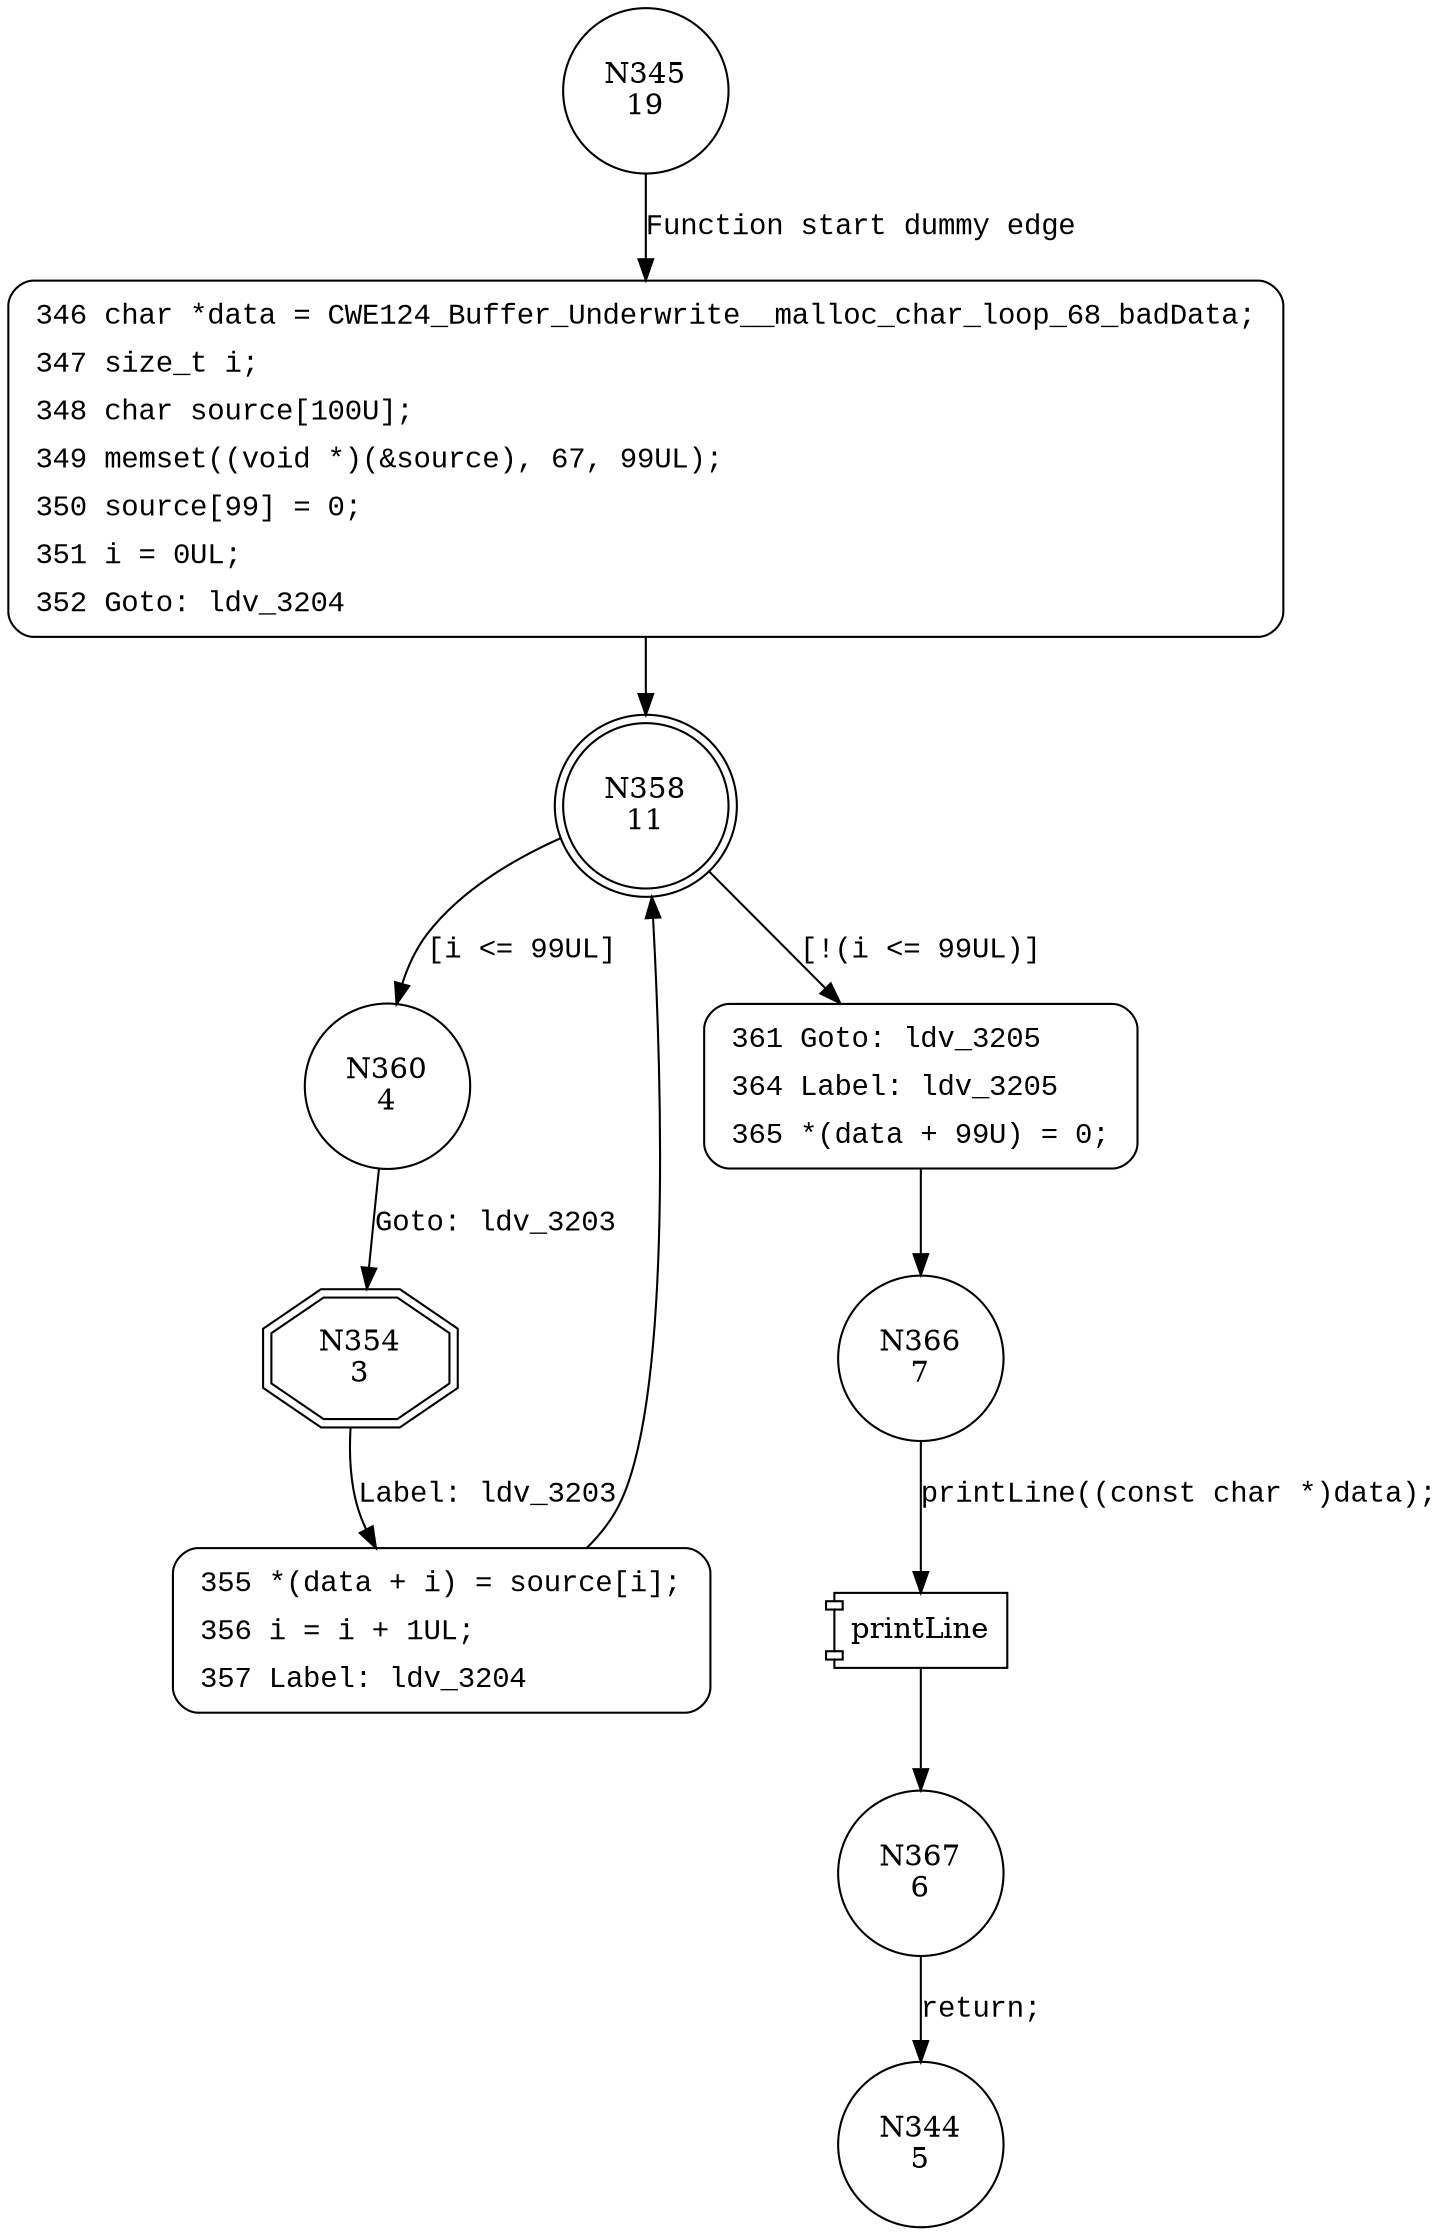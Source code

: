 digraph CWE124_Buffer_Underwrite__malloc_char_loop_68b_badSink {
345 [shape="circle" label="N345\n19"]
346 [shape="circle" label="N346\n18"]
358 [shape="doublecircle" label="N358\n11"]
360 [shape="circle" label="N360\n4"]
361 [shape="circle" label="N361\n10"]
366 [shape="circle" label="N366\n7"]
367 [shape="circle" label="N367\n6"]
354 [shape="doubleoctagon" label="N354\n3"]
355 [shape="circle" label="N355\n2"]
344 [shape="circle" label="N344\n5"]
346 [style="filled,bold" penwidth="1" fillcolor="white" fontname="Courier New" shape="Mrecord" label=<<table border="0" cellborder="0" cellpadding="3" bgcolor="white"><tr><td align="right">346</td><td align="left">char *data = CWE124_Buffer_Underwrite__malloc_char_loop_68_badData;</td></tr><tr><td align="right">347</td><td align="left">size_t i;</td></tr><tr><td align="right">348</td><td align="left">char source[100U];</td></tr><tr><td align="right">349</td><td align="left">memset((void *)(&amp;source), 67, 99UL);</td></tr><tr><td align="right">350</td><td align="left">source[99] = 0;</td></tr><tr><td align="right">351</td><td align="left">i = 0UL;</td></tr><tr><td align="right">352</td><td align="left">Goto: ldv_3204</td></tr></table>>]
346 -> 358[label=""]
361 [style="filled,bold" penwidth="1" fillcolor="white" fontname="Courier New" shape="Mrecord" label=<<table border="0" cellborder="0" cellpadding="3" bgcolor="white"><tr><td align="right">361</td><td align="left">Goto: ldv_3205</td></tr><tr><td align="right">364</td><td align="left">Label: ldv_3205</td></tr><tr><td align="right">365</td><td align="left">*(data + 99U) = 0;</td></tr></table>>]
361 -> 366[label=""]
355 [style="filled,bold" penwidth="1" fillcolor="white" fontname="Courier New" shape="Mrecord" label=<<table border="0" cellborder="0" cellpadding="3" bgcolor="white"><tr><td align="right">355</td><td align="left">*(data + i) = source[i];</td></tr><tr><td align="right">356</td><td align="left">i = i + 1UL;</td></tr><tr><td align="right">357</td><td align="left">Label: ldv_3204</td></tr></table>>]
355 -> 358[label=""]
345 -> 346 [label="Function start dummy edge" fontname="Courier New"]
358 -> 360 [label="[i <= 99UL]" fontname="Courier New"]
358 -> 361 [label="[!(i <= 99UL)]" fontname="Courier New"]
100015 [shape="component" label="printLine"]
366 -> 100015 [label="printLine((const char *)data);" fontname="Courier New"]
100015 -> 367 [label="" fontname="Courier New"]
360 -> 354 [label="Goto: ldv_3203" fontname="Courier New"]
354 -> 355 [label="Label: ldv_3203" fontname="Courier New"]
367 -> 344 [label="return;" fontname="Courier New"]
}
